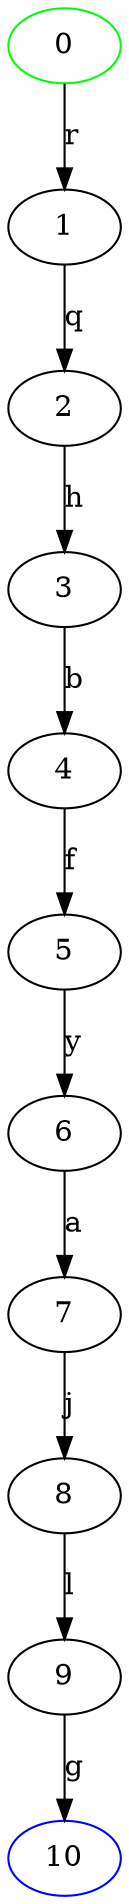 digraph automate{
0 -> 1 [label=r];
1 -> 2 [label=q];
2 -> 3 [label=h];
3 -> 4 [label=b];
4 -> 5 [label=f];
5 -> 6 [label=y];
6 -> 7 [label=a];
7 -> 8 [label=j];
8 -> 9 [label=l];
9 -> 10 [label=g];
0 [color=green];
10 [color=blue];
}